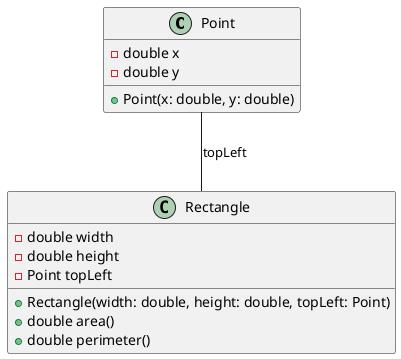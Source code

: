 @startuml

class Point {
  - double x
  - double y
  + Point(x: double, y: double)
}

class Rectangle {
  - double width
  - double height
  - Point topLeft
  + Rectangle(width: double, height: double, topLeft: Point)
  + double area()
  + double perimeter()
}

Point -- Rectangle : "topLeft"

@enduml
